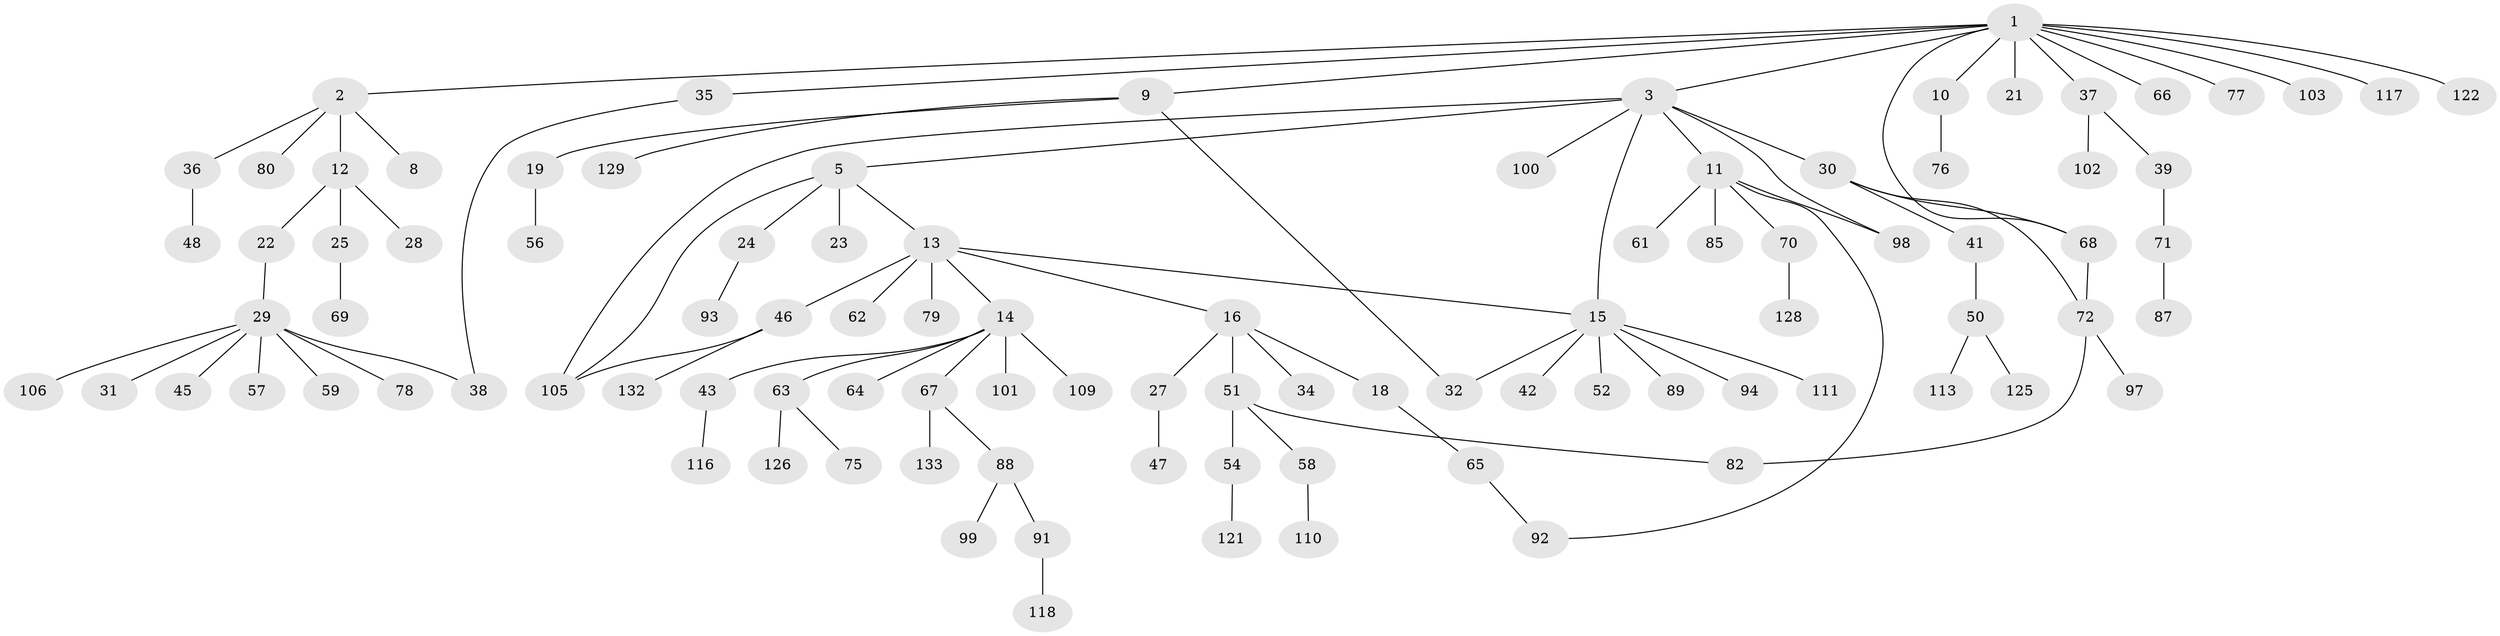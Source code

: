// Generated by graph-tools (version 1.1) at 2025/23/03/03/25 07:23:33]
// undirected, 98 vertices, 107 edges
graph export_dot {
graph [start="1"]
  node [color=gray90,style=filled];
  1 [super="+7"];
  2 [super="+4"];
  3 [super="+17"];
  5 [super="+6"];
  8 [super="+114"];
  9 [super="+49"];
  10;
  11 [super="+26"];
  12 [super="+119"];
  13;
  14 [super="+53"];
  15 [super="+107"];
  16 [super="+20"];
  18;
  19;
  21 [super="+104"];
  22 [super="+73"];
  23 [super="+60"];
  24;
  25;
  27;
  28 [super="+123"];
  29 [super="+33"];
  30 [super="+40"];
  31;
  32;
  34;
  35 [super="+115"];
  36 [super="+44"];
  37;
  38;
  39;
  41;
  42;
  43;
  45;
  46 [super="+55"];
  47;
  48;
  50 [super="+83"];
  51;
  52 [super="+84"];
  54;
  56;
  57;
  58 [super="+86"];
  59;
  61;
  62;
  63 [super="+95"];
  64;
  65 [super="+90"];
  66;
  67 [super="+130"];
  68;
  69;
  70;
  71 [super="+81"];
  72 [super="+74"];
  75;
  76;
  77 [super="+131"];
  78;
  79;
  80;
  82;
  85;
  87 [super="+127"];
  88 [super="+96"];
  89;
  91 [super="+124"];
  92;
  93;
  94;
  97;
  98;
  99;
  100 [super="+112"];
  101;
  102;
  103 [super="+108"];
  105 [super="+120"];
  106;
  109;
  110;
  111;
  113;
  116;
  117;
  118;
  121;
  122;
  125;
  126;
  128;
  129;
  132;
  133;
  1 -- 2;
  1 -- 3;
  1 -- 35;
  1 -- 66;
  1 -- 68;
  1 -- 77;
  1 -- 117;
  1 -- 122;
  1 -- 37;
  1 -- 21;
  1 -- 103;
  1 -- 9;
  1 -- 10;
  2 -- 12;
  2 -- 80;
  2 -- 8;
  2 -- 36;
  3 -- 5;
  3 -- 11;
  3 -- 100;
  3 -- 105;
  3 -- 98;
  3 -- 30;
  3 -- 15;
  5 -- 13;
  5 -- 24;
  5 -- 23;
  5 -- 105;
  9 -- 19;
  9 -- 129;
  9 -- 32;
  10 -- 76;
  11 -- 61;
  11 -- 85;
  11 -- 98;
  11 -- 92;
  11 -- 70;
  12 -- 22;
  12 -- 25;
  12 -- 28;
  13 -- 14;
  13 -- 15;
  13 -- 16;
  13 -- 46;
  13 -- 62;
  13 -- 79;
  14 -- 43;
  14 -- 64;
  14 -- 109;
  14 -- 67;
  14 -- 101;
  14 -- 63;
  15 -- 32;
  15 -- 42;
  15 -- 52;
  15 -- 89;
  15 -- 94;
  15 -- 111;
  16 -- 18;
  16 -- 34;
  16 -- 51;
  16 -- 27;
  18 -- 65;
  19 -- 56;
  22 -- 29;
  24 -- 93;
  25 -- 69;
  27 -- 47;
  29 -- 31;
  29 -- 57;
  29 -- 78;
  29 -- 45;
  29 -- 38;
  29 -- 106;
  29 -- 59;
  30 -- 41;
  30 -- 68;
  30 -- 72;
  35 -- 38;
  36 -- 48;
  37 -- 39;
  37 -- 102;
  39 -- 71;
  41 -- 50;
  43 -- 116;
  46 -- 132;
  46 -- 105;
  50 -- 113;
  50 -- 125;
  51 -- 54;
  51 -- 58;
  51 -- 82;
  54 -- 121;
  58 -- 110;
  63 -- 75;
  63 -- 126;
  65 -- 92;
  67 -- 88;
  67 -- 133;
  68 -- 72;
  70 -- 128;
  71 -- 87;
  72 -- 97;
  72 -- 82;
  88 -- 91;
  88 -- 99;
  91 -- 118;
}
